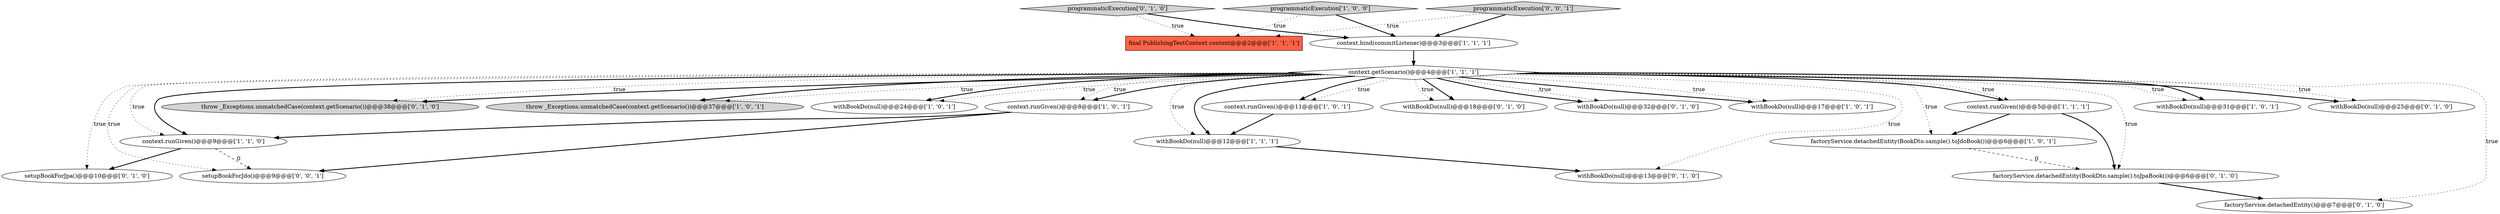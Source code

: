 digraph {
11 [style = filled, label = "context.runGiven()@@@8@@@['1', '0', '1']", fillcolor = white, shape = ellipse image = "AAA0AAABBB1BBB"];
20 [style = filled, label = "throw _Exceptions.unmatchedCase(context.getScenario())@@@38@@@['0', '1', '0']", fillcolor = lightgray, shape = ellipse image = "AAA0AAABBB2BBB"];
3 [style = filled, label = "throw _Exceptions.unmatchedCase(context.getScenario())@@@37@@@['1', '0', '1']", fillcolor = lightgray, shape = ellipse image = "AAA0AAABBB1BBB"];
2 [style = filled, label = "withBookDo(null)@@@24@@@['1', '0', '1']", fillcolor = white, shape = ellipse image = "AAA0AAABBB1BBB"];
1 [style = filled, label = "final PublishingTestContext context@@@2@@@['1', '1', '1']", fillcolor = tomato, shape = box image = "AAA0AAABBB1BBB"];
6 [style = filled, label = "context.runGiven()@@@11@@@['1', '0', '1']", fillcolor = white, shape = ellipse image = "AAA0AAABBB1BBB"];
19 [style = filled, label = "programmaticExecution['0', '1', '0']", fillcolor = lightgray, shape = diamond image = "AAA0AAABBB2BBB"];
15 [style = filled, label = "withBookDo(null)@@@18@@@['0', '1', '0']", fillcolor = white, shape = ellipse image = "AAA0AAABBB2BBB"];
21 [style = filled, label = "withBookDo(null)@@@32@@@['0', '1', '0']", fillcolor = white, shape = ellipse image = "AAA0AAABBB2BBB"];
4 [style = filled, label = "context.bind(commitListener)@@@3@@@['1', '1', '1']", fillcolor = white, shape = ellipse image = "AAA0AAABBB1BBB"];
8 [style = filled, label = "withBookDo(null)@@@17@@@['1', '0', '1']", fillcolor = white, shape = ellipse image = "AAA0AAABBB1BBB"];
5 [style = filled, label = "context.runGiven()@@@9@@@['1', '1', '0']", fillcolor = white, shape = ellipse image = "AAA0AAABBB1BBB"];
9 [style = filled, label = "context.runGiven()@@@5@@@['1', '1', '1']", fillcolor = white, shape = ellipse image = "AAA0AAABBB1BBB"];
14 [style = filled, label = "factoryService.detachedEntity(BookDto.sample().toJpaBook())@@@6@@@['0', '1', '0']", fillcolor = white, shape = ellipse image = "AAA1AAABBB2BBB"];
10 [style = filled, label = "factoryService.detachedEntity(BookDto.sample().toJdoBook())@@@6@@@['1', '0', '1']", fillcolor = white, shape = ellipse image = "AAA0AAABBB1BBB"];
7 [style = filled, label = "withBookDo(null)@@@31@@@['1', '0', '1']", fillcolor = white, shape = ellipse image = "AAA0AAABBB1BBB"];
16 [style = filled, label = "factoryService.detachedEntity()@@@7@@@['0', '1', '0']", fillcolor = white, shape = ellipse image = "AAA1AAABBB2BBB"];
0 [style = filled, label = "context.getScenario()@@@4@@@['1', '1', '1']", fillcolor = white, shape = diamond image = "AAA0AAABBB1BBB"];
24 [style = filled, label = "programmaticExecution['0', '0', '1']", fillcolor = lightgray, shape = diamond image = "AAA0AAABBB3BBB"];
22 [style = filled, label = "withBookDo(null)@@@25@@@['0', '1', '0']", fillcolor = white, shape = ellipse image = "AAA0AAABBB2BBB"];
17 [style = filled, label = "setupBookForJpa()@@@10@@@['0', '1', '0']", fillcolor = white, shape = ellipse image = "AAA0AAABBB2BBB"];
23 [style = filled, label = "setupBookForJdo()@@@9@@@['0', '0', '1']", fillcolor = white, shape = ellipse image = "AAA0AAABBB3BBB"];
18 [style = filled, label = "withBookDo(null)@@@13@@@['0', '1', '0']", fillcolor = white, shape = ellipse image = "AAA0AAABBB2BBB"];
12 [style = filled, label = "programmaticExecution['1', '0', '0']", fillcolor = lightgray, shape = diamond image = "AAA0AAABBB1BBB"];
13 [style = filled, label = "withBookDo(null)@@@12@@@['1', '1', '1']", fillcolor = white, shape = ellipse image = "AAA0AAABBB1BBB"];
0->6 [style = bold, label=""];
0->10 [style = dotted, label="true"];
0->2 [style = dotted, label="true"];
0->23 [style = dotted, label="true"];
0->16 [style = dotted, label="true"];
0->14 [style = dotted, label="true"];
0->6 [style = dotted, label="true"];
14->16 [style = bold, label=""];
0->22 [style = dotted, label="true"];
0->8 [style = dotted, label="true"];
10->14 [style = dashed, label="0"];
0->22 [style = bold, label=""];
0->7 [style = bold, label=""];
0->7 [style = dotted, label="true"];
12->4 [style = bold, label=""];
24->4 [style = bold, label=""];
0->9 [style = bold, label=""];
0->3 [style = dotted, label="true"];
0->13 [style = dotted, label="true"];
6->13 [style = bold, label=""];
0->8 [style = bold, label=""];
0->3 [style = bold, label=""];
0->13 [style = bold, label=""];
0->11 [style = bold, label=""];
13->18 [style = bold, label=""];
0->5 [style = dotted, label="true"];
0->21 [style = dotted, label="true"];
5->17 [style = bold, label=""];
0->20 [style = bold, label=""];
0->15 [style = bold, label=""];
0->9 [style = dotted, label="true"];
5->23 [style = dashed, label="0"];
11->23 [style = bold, label=""];
0->20 [style = dotted, label="true"];
0->21 [style = bold, label=""];
0->11 [style = dotted, label="true"];
0->15 [style = dotted, label="true"];
9->14 [style = bold, label=""];
19->4 [style = bold, label=""];
19->1 [style = dotted, label="true"];
0->18 [style = dotted, label="true"];
24->1 [style = dotted, label="true"];
0->2 [style = bold, label=""];
0->5 [style = bold, label=""];
0->17 [style = dotted, label="true"];
12->1 [style = dotted, label="true"];
4->0 [style = bold, label=""];
11->5 [style = bold, label=""];
9->10 [style = bold, label=""];
}
